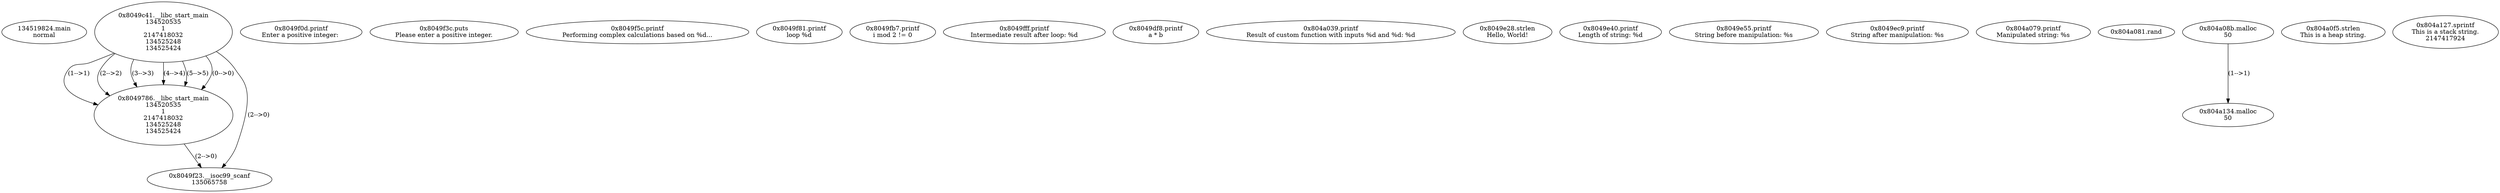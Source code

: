 // Global SCDG with merge call
digraph {
	0 [label="134519824.main
normal"]
	1 [label="0x8049c41.__libc_start_main
134520535
1
2147418032
134525248
134525424"]
	2 [label="0x8049786.__libc_start_main
134520535
1
2147418032
134525248
134525424"]
	1 -> 2 [label="(1-->1)"]
	1 -> 2 [label="(2-->2)"]
	1 -> 2 [label="(3-->3)"]
	1 -> 2 [label="(4-->4)"]
	1 -> 2 [label="(5-->5)"]
	1 -> 2 [label="(0-->0)"]
	3 [label="0x8049f0d.printf
Enter a positive integer: "]
	4 [label="0x8049f23.__isoc99_scanf
135065758"]
	1 -> 4 [label="(2-->0)"]
	2 -> 4 [label="(2-->0)"]
	5 [label="0x8049f3c.puts
Please enter a positive integer."]
	6 [label="0x8049f5c.printf
Performing complex calculations based on %d...
"]
	7 [label="0x8049f81.printf
loop %d"]
	8 [label="0x8049fb7.printf
i mod 2 != 0"]
	9 [label="0x8049fff.printf
Intermediate result after loop: %d
"]
	10 [label="0x8049df8.printf
a * b"]
	11 [label="0x804a039.printf
Result of custom function with inputs %d and %d: %d
"]
	12 [label="0x8049e28.strlen
Hello, World!"]
	13 [label="0x8049e40.printf
Length of string: %d
"]
	14 [label="0x8049e55.printf
String before manipulation: %s
"]
	15 [label="0x8049ec9.printf
String after manipulation: %s
"]
	16 [label="0x804a079.printf
Manipulated string: %s
"]
	17 [label="0x804a081.rand
"]
	18 [label="0x804a08b.malloc
50"]
	19 [label="0x804a0f5.strlen
This is a heap string."]
	20 [label="0x804a127.sprintf
This is a stack string.
2147417924"]
	21 [label="0x804a134.malloc
50"]
	18 -> 21 [label="(1-->1)"]
}
